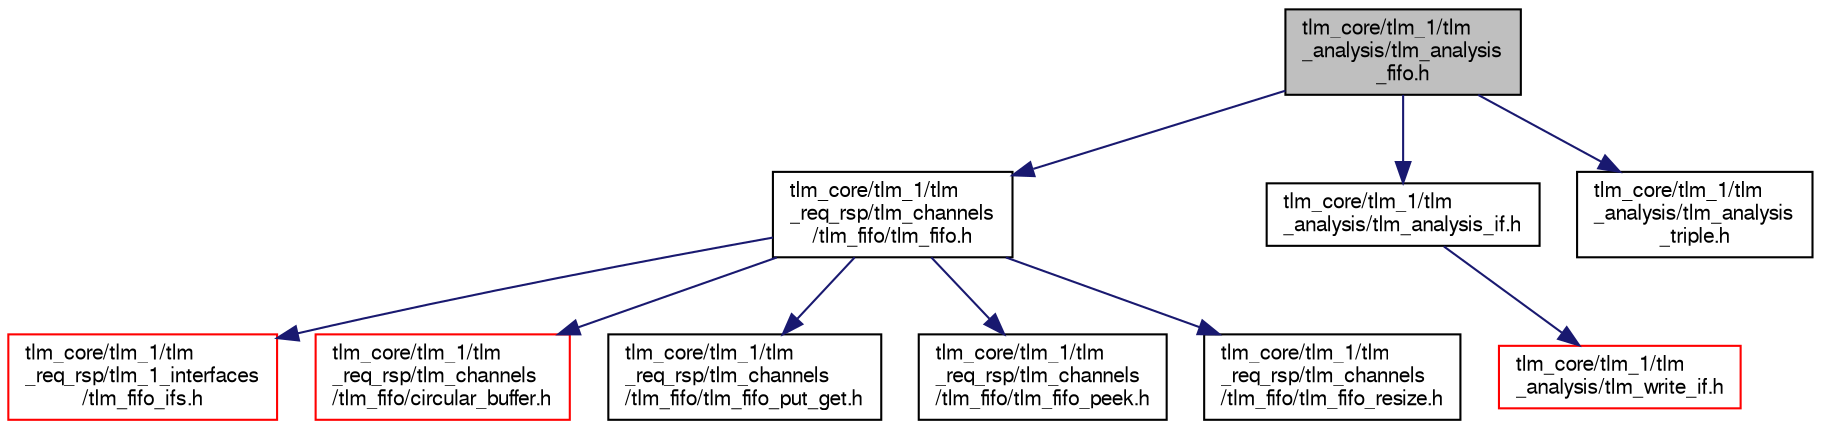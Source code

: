 digraph "tlm_core/tlm_1/tlm_analysis/tlm_analysis_fifo.h"
{
  edge [fontname="FreeSans",fontsize="10",labelfontname="FreeSans",labelfontsize="10"];
  node [fontname="FreeSans",fontsize="10",shape=record];
  Node0 [label="tlm_core/tlm_1/tlm\l_analysis/tlm_analysis\l_fifo.h",height=0.2,width=0.4,color="black", fillcolor="grey75", style="filled", fontcolor="black"];
  Node0 -> Node1 [color="midnightblue",fontsize="10",style="solid",fontname="FreeSans"];
  Node1 [label="tlm_core/tlm_1/tlm\l_req_rsp/tlm_channels\l/tlm_fifo/tlm_fifo.h",height=0.2,width=0.4,color="black", fillcolor="white", style="filled",URL="$a00713.html"];
  Node1 -> Node2 [color="midnightblue",fontsize="10",style="solid",fontname="FreeSans"];
  Node2 [label="tlm_core/tlm_1/tlm\l_req_rsp/tlm_1_interfaces\l/tlm_fifo_ifs.h",height=0.2,width=0.4,color="red", fillcolor="white", style="filled",URL="$a00698.html"];
  Node1 -> Node5 [color="midnightblue",fontsize="10",style="solid",fontname="FreeSans"];
  Node5 [label="tlm_core/tlm_1/tlm\l_req_rsp/tlm_channels\l/tlm_fifo/circular_buffer.h",height=0.2,width=0.4,color="red", fillcolor="white", style="filled",URL="$a00710.html"];
  Node1 -> Node7 [color="midnightblue",fontsize="10",style="solid",fontname="FreeSans"];
  Node7 [label="tlm_core/tlm_1/tlm\l_req_rsp/tlm_channels\l/tlm_fifo/tlm_fifo_put_get.h",height=0.2,width=0.4,color="black", fillcolor="white", style="filled",URL="$a00719.html"];
  Node1 -> Node8 [color="midnightblue",fontsize="10",style="solid",fontname="FreeSans"];
  Node8 [label="tlm_core/tlm_1/tlm\l_req_rsp/tlm_channels\l/tlm_fifo/tlm_fifo_peek.h",height=0.2,width=0.4,color="black", fillcolor="white", style="filled",URL="$a00716.html"];
  Node1 -> Node9 [color="midnightblue",fontsize="10",style="solid",fontname="FreeSans"];
  Node9 [label="tlm_core/tlm_1/tlm\l_req_rsp/tlm_channels\l/tlm_fifo/tlm_fifo_resize.h",height=0.2,width=0.4,color="black", fillcolor="white", style="filled",URL="$a00722.html"];
  Node0 -> Node10 [color="midnightblue",fontsize="10",style="solid",fontname="FreeSans"];
  Node10 [label="tlm_core/tlm_1/tlm\l_analysis/tlm_analysis_if.h",height=0.2,width=0.4,color="black", fillcolor="white", style="filled",URL="$a00683.html"];
  Node10 -> Node11 [color="midnightblue",fontsize="10",style="solid",fontname="FreeSans"];
  Node11 [label="tlm_core/tlm_1/tlm\l_analysis/tlm_write_if.h",height=0.2,width=0.4,color="red", fillcolor="white", style="filled",URL="$a00692.html"];
  Node0 -> Node100 [color="midnightblue",fontsize="10",style="solid",fontname="FreeSans"];
  Node100 [label="tlm_core/tlm_1/tlm\l_analysis/tlm_analysis\l_triple.h",height=0.2,width=0.4,color="black", fillcolor="white", style="filled",URL="$a00689.html"];
}
